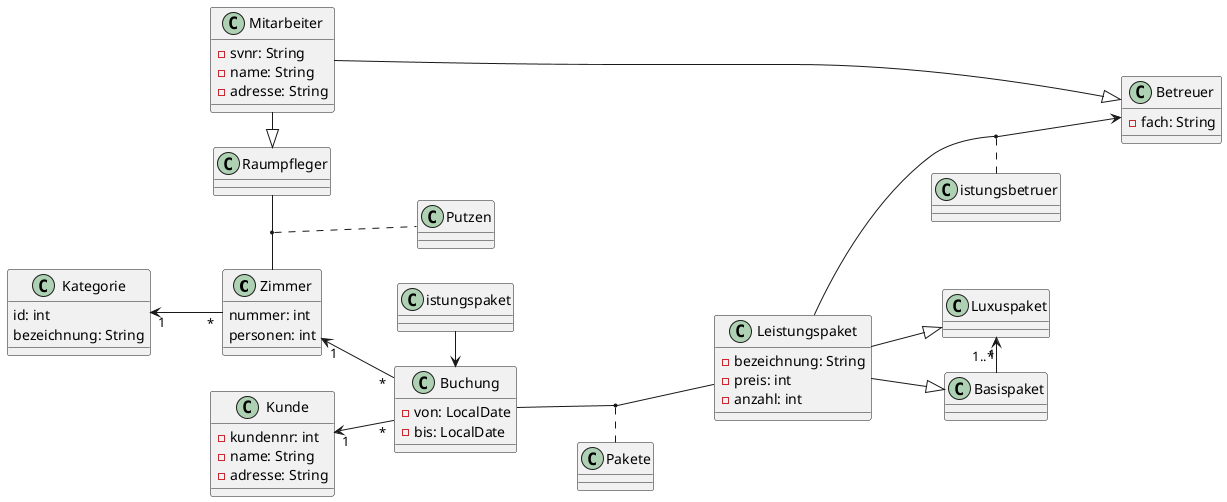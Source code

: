 @startuml

left to right direction

class Zimmer{
    nummer: int
    personen: int
}
class Kategorie{
    id: int
    bezeichnung: String
}
class Mitarbeiter{
    -svnr: String
    -name: String
    -adresse: String
}
class Raumpfleger{

}
class Betreuer{
    -fach: String
}
class Kunde{
    -kundennr: int
    -name: String
    -adresse: String
}
class Buchung{
    -von: LocalDate
    -bis: LocalDate
}
class Leistungspaket{
    -bezeichnung: String
    -preis: int
    -anzahl: int
}

Kategorie"1"<--"*"Zimmer
Mitarbeiter--|>Betreuer
Mitarbeiter-r-|>Raumpfleger
Raumpfleger-r-Zimmer
Kunde"1"<--"*"Buchung
Zimmer"1"<--"*"Buchung
(Raumpfleger,Zimmer)..Putzen
Leistungspaket--|>Basispaket
Leistungspaket--|>Luxuspaket
Luxuspaket"1"<-r-"1..*"Basispaket
Buchung<--Leistungspaket
(Buchung,Leistungspaket)..Pakete
Leistungspaket-->Betreuer
(Leistungspaket,Betreuer)..Leistungsbetruer


@enduml